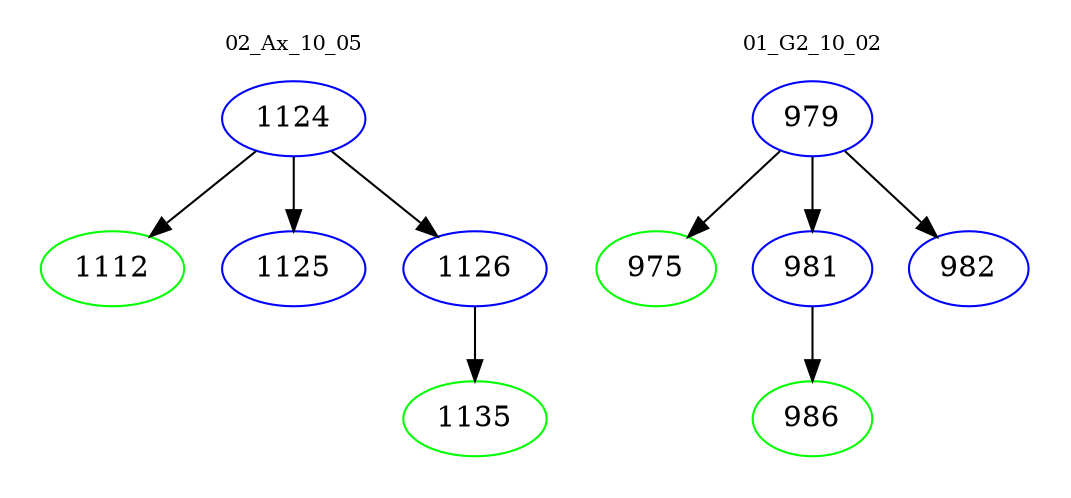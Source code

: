 digraph{
subgraph cluster_0 {
color = white
label = "02_Ax_10_05";
fontsize=10;
T0_1124 [label="1124", color="blue"]
T0_1124 -> T0_1112 [color="black"]
T0_1112 [label="1112", color="green"]
T0_1124 -> T0_1125 [color="black"]
T0_1125 [label="1125", color="blue"]
T0_1124 -> T0_1126 [color="black"]
T0_1126 [label="1126", color="blue"]
T0_1126 -> T0_1135 [color="black"]
T0_1135 [label="1135", color="green"]
}
subgraph cluster_1 {
color = white
label = "01_G2_10_02";
fontsize=10;
T1_979 [label="979", color="blue"]
T1_979 -> T1_975 [color="black"]
T1_975 [label="975", color="green"]
T1_979 -> T1_981 [color="black"]
T1_981 [label="981", color="blue"]
T1_981 -> T1_986 [color="black"]
T1_986 [label="986", color="green"]
T1_979 -> T1_982 [color="black"]
T1_982 [label="982", color="blue"]
}
}

